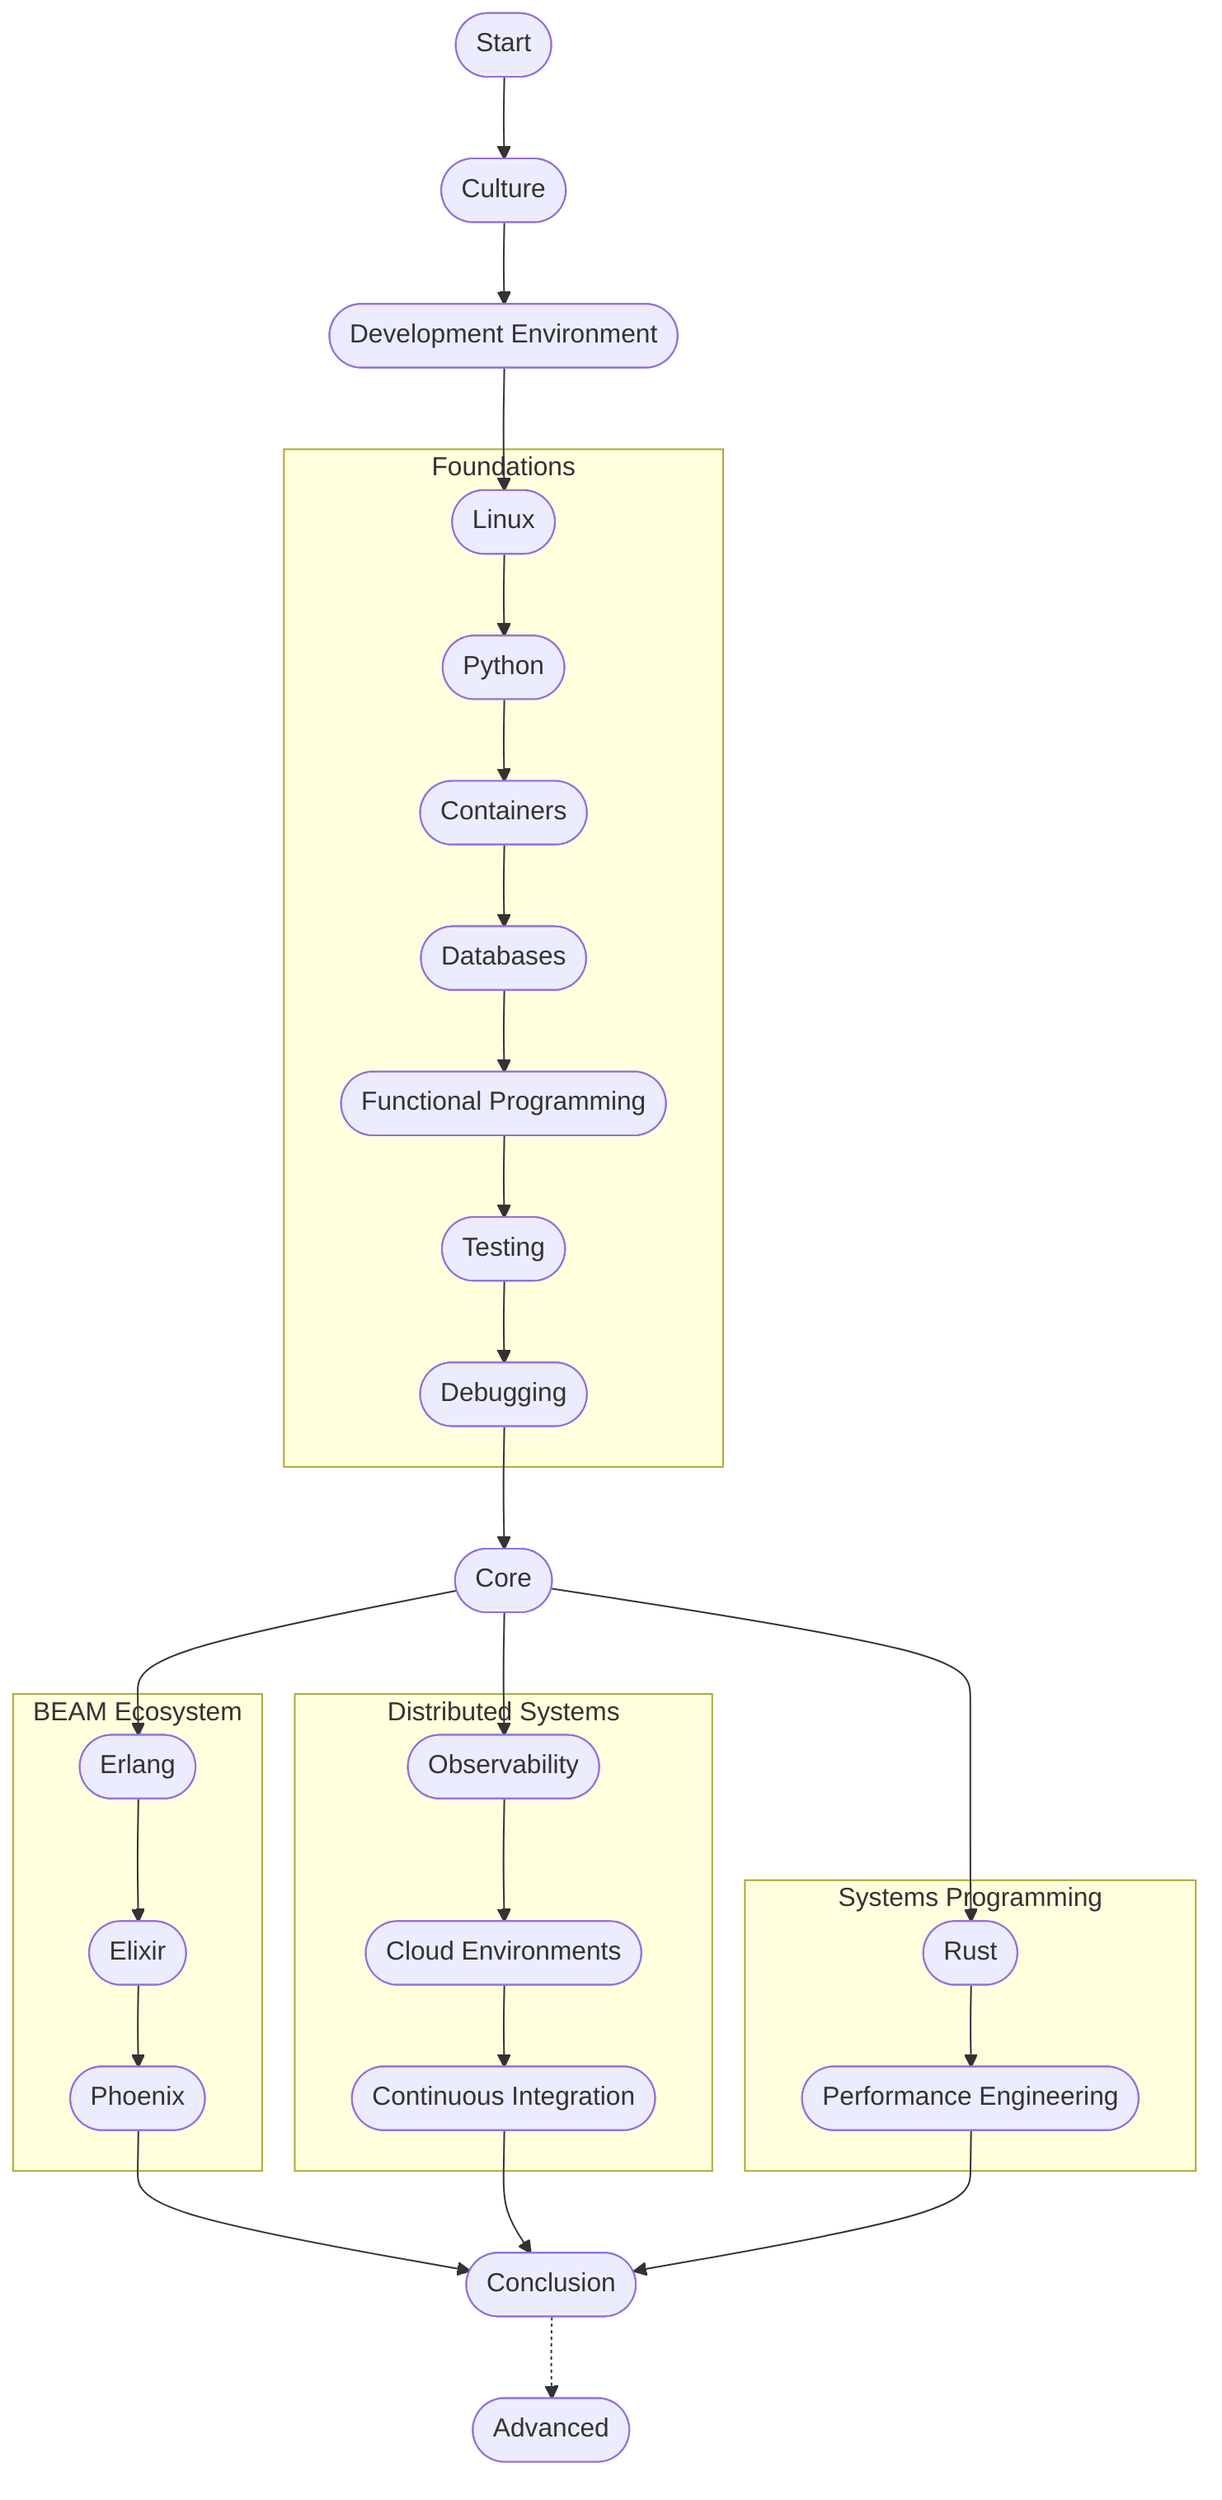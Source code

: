flowchart TB
    start([Start])
    culture([Culture])
    devenv([Development Environment])
    linux([Linux])
    python([Python])
    containers([Containers])
    databases([Databases])
    fp([Functional Programming])
    debugging([Debugging])
    testing([Testing])
    core([Core])
    erlang([Erlang])
    elixir([Elixir])
    phoenix([Phoenix])
    o11y([Observability])
    cloud([Cloud Environments])
    ci([Continuous Integration])
    rust([Rust])
    perfeng([Performance Engineering])
    
    finish([Conclusion])
    advanced([Advanced])

    start --> culture
    culture --> devenv
    devenv --> linux
    debugging --> core
    core --> erlang
    core --> o11y
    core --> rust
    phoenix --> finish
    ci --> finish
    perfeng --> finish
    finish -.-> advanced

    subgraph "Foundations"
      linux --> python
      python --> containers
      containers --> databases
      databases --> fp
      fp --> testing
      testing --> debugging 
    end
    
    subgraph "BEAM Ecosystem"
      erlang --> elixir
      elixir --> phoenix
    end
    
    subgraph "Distributed Systems"
      o11y --> cloud
      cloud --> ci
    end
    
    subgraph "Systems Programming"
      rust --> perfeng
    end